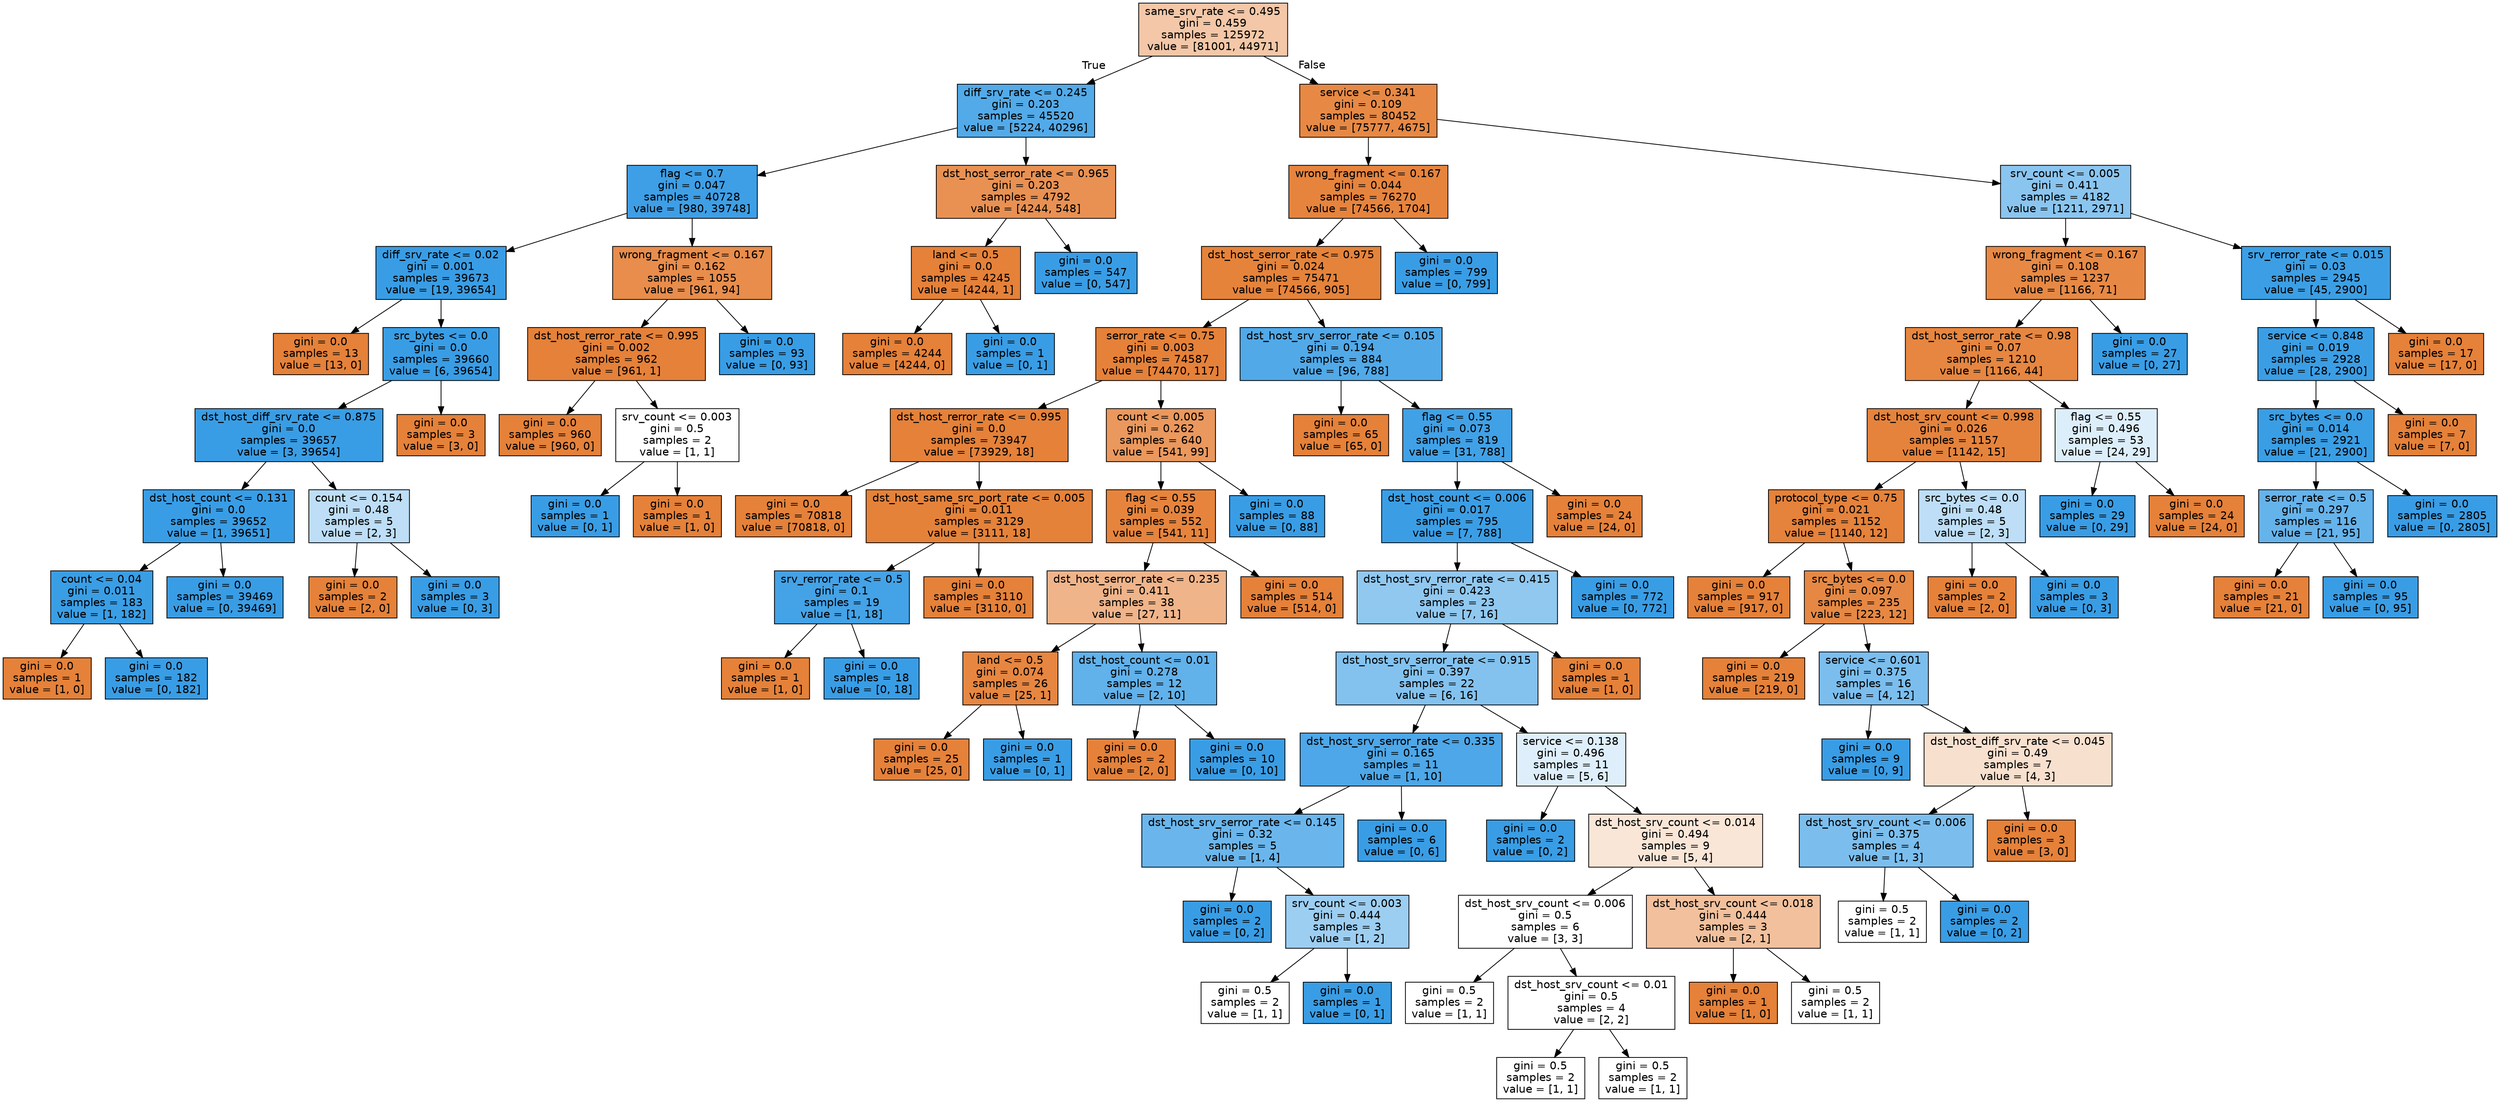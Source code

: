 digraph Tree {
node [shape=box, style="filled", color="black", fontname="helvetica"] ;
edge [fontname="helvetica"] ;
0 [label="same_srv_rate <= 0.495\ngini = 0.459\nsamples = 125972\nvalue = [81001, 44971]", fillcolor="#f3c7a7"] ;
1 [label="diff_srv_rate <= 0.245\ngini = 0.203\nsamples = 45520\nvalue = [5224, 40296]", fillcolor="#53aae8"] ;
0 -> 1 [labeldistance=2.5, labelangle=45, headlabel="True"] ;
2 [label="flag <= 0.7\ngini = 0.047\nsamples = 40728\nvalue = [980, 39748]", fillcolor="#3e9fe6"] ;
1 -> 2 ;
3 [label="diff_srv_rate <= 0.02\ngini = 0.001\nsamples = 39673\nvalue = [19, 39654]", fillcolor="#399de5"] ;
2 -> 3 ;
4 [label="gini = 0.0\nsamples = 13\nvalue = [13, 0]", fillcolor="#e58139"] ;
3 -> 4 ;
5 [label="src_bytes <= 0.0\ngini = 0.0\nsamples = 39660\nvalue = [6, 39654]", fillcolor="#399de5"] ;
3 -> 5 ;
6 [label="dst_host_diff_srv_rate <= 0.875\ngini = 0.0\nsamples = 39657\nvalue = [3, 39654]", fillcolor="#399de5"] ;
5 -> 6 ;
7 [label="dst_host_count <= 0.131\ngini = 0.0\nsamples = 39652\nvalue = [1, 39651]", fillcolor="#399de5"] ;
6 -> 7 ;
8 [label="count <= 0.04\ngini = 0.011\nsamples = 183\nvalue = [1, 182]", fillcolor="#3a9ee5"] ;
7 -> 8 ;
9 [label="gini = 0.0\nsamples = 1\nvalue = [1, 0]", fillcolor="#e58139"] ;
8 -> 9 ;
10 [label="gini = 0.0\nsamples = 182\nvalue = [0, 182]", fillcolor="#399de5"] ;
8 -> 10 ;
11 [label="gini = 0.0\nsamples = 39469\nvalue = [0, 39469]", fillcolor="#399de5"] ;
7 -> 11 ;
12 [label="count <= 0.154\ngini = 0.48\nsamples = 5\nvalue = [2, 3]", fillcolor="#bddef6"] ;
6 -> 12 ;
13 [label="gini = 0.0\nsamples = 2\nvalue = [2, 0]", fillcolor="#e58139"] ;
12 -> 13 ;
14 [label="gini = 0.0\nsamples = 3\nvalue = [0, 3]", fillcolor="#399de5"] ;
12 -> 14 ;
15 [label="gini = 0.0\nsamples = 3\nvalue = [3, 0]", fillcolor="#e58139"] ;
5 -> 15 ;
16 [label="wrong_fragment <= 0.167\ngini = 0.162\nsamples = 1055\nvalue = [961, 94]", fillcolor="#e88d4c"] ;
2 -> 16 ;
17 [label="dst_host_rerror_rate <= 0.995\ngini = 0.002\nsamples = 962\nvalue = [961, 1]", fillcolor="#e58139"] ;
16 -> 17 ;
18 [label="gini = 0.0\nsamples = 960\nvalue = [960, 0]", fillcolor="#e58139"] ;
17 -> 18 ;
19 [label="srv_count <= 0.003\ngini = 0.5\nsamples = 2\nvalue = [1, 1]", fillcolor="#ffffff"] ;
17 -> 19 ;
20 [label="gini = 0.0\nsamples = 1\nvalue = [0, 1]", fillcolor="#399de5"] ;
19 -> 20 ;
21 [label="gini = 0.0\nsamples = 1\nvalue = [1, 0]", fillcolor="#e58139"] ;
19 -> 21 ;
22 [label="gini = 0.0\nsamples = 93\nvalue = [0, 93]", fillcolor="#399de5"] ;
16 -> 22 ;
23 [label="dst_host_serror_rate <= 0.965\ngini = 0.203\nsamples = 4792\nvalue = [4244, 548]", fillcolor="#e89153"] ;
1 -> 23 ;
24 [label="land <= 0.5\ngini = 0.0\nsamples = 4245\nvalue = [4244, 1]", fillcolor="#e58139"] ;
23 -> 24 ;
25 [label="gini = 0.0\nsamples = 4244\nvalue = [4244, 0]", fillcolor="#e58139"] ;
24 -> 25 ;
26 [label="gini = 0.0\nsamples = 1\nvalue = [0, 1]", fillcolor="#399de5"] ;
24 -> 26 ;
27 [label="gini = 0.0\nsamples = 547\nvalue = [0, 547]", fillcolor="#399de5"] ;
23 -> 27 ;
28 [label="service <= 0.341\ngini = 0.109\nsamples = 80452\nvalue = [75777, 4675]", fillcolor="#e78945"] ;
0 -> 28 [labeldistance=2.5, labelangle=-45, headlabel="False"] ;
29 [label="wrong_fragment <= 0.167\ngini = 0.044\nsamples = 76270\nvalue = [74566, 1704]", fillcolor="#e6843e"] ;
28 -> 29 ;
30 [label="dst_host_serror_rate <= 0.975\ngini = 0.024\nsamples = 75471\nvalue = [74566, 905]", fillcolor="#e5833b"] ;
29 -> 30 ;
31 [label="serror_rate <= 0.75\ngini = 0.003\nsamples = 74587\nvalue = [74470, 117]", fillcolor="#e58139"] ;
30 -> 31 ;
32 [label="dst_host_rerror_rate <= 0.995\ngini = 0.0\nsamples = 73947\nvalue = [73929, 18]", fillcolor="#e58139"] ;
31 -> 32 ;
33 [label="gini = 0.0\nsamples = 70818\nvalue = [70818, 0]", fillcolor="#e58139"] ;
32 -> 33 ;
34 [label="dst_host_same_src_port_rate <= 0.005\ngini = 0.011\nsamples = 3129\nvalue = [3111, 18]", fillcolor="#e5823a"] ;
32 -> 34 ;
35 [label="srv_rerror_rate <= 0.5\ngini = 0.1\nsamples = 19\nvalue = [1, 18]", fillcolor="#44a2e6"] ;
34 -> 35 ;
36 [label="gini = 0.0\nsamples = 1\nvalue = [1, 0]", fillcolor="#e58139"] ;
35 -> 36 ;
37 [label="gini = 0.0\nsamples = 18\nvalue = [0, 18]", fillcolor="#399de5"] ;
35 -> 37 ;
38 [label="gini = 0.0\nsamples = 3110\nvalue = [3110, 0]", fillcolor="#e58139"] ;
34 -> 38 ;
39 [label="count <= 0.005\ngini = 0.262\nsamples = 640\nvalue = [541, 99]", fillcolor="#ea985d"] ;
31 -> 39 ;
40 [label="flag <= 0.55\ngini = 0.039\nsamples = 552\nvalue = [541, 11]", fillcolor="#e6843d"] ;
39 -> 40 ;
41 [label="dst_host_serror_rate <= 0.235\ngini = 0.411\nsamples = 38\nvalue = [27, 11]", fillcolor="#f0b48a"] ;
40 -> 41 ;
42 [label="land <= 0.5\ngini = 0.074\nsamples = 26\nvalue = [25, 1]", fillcolor="#e68641"] ;
41 -> 42 ;
43 [label="gini = 0.0\nsamples = 25\nvalue = [25, 0]", fillcolor="#e58139"] ;
42 -> 43 ;
44 [label="gini = 0.0\nsamples = 1\nvalue = [0, 1]", fillcolor="#399de5"] ;
42 -> 44 ;
45 [label="dst_host_count <= 0.01\ngini = 0.278\nsamples = 12\nvalue = [2, 10]", fillcolor="#61b1ea"] ;
41 -> 45 ;
46 [label="gini = 0.0\nsamples = 2\nvalue = [2, 0]", fillcolor="#e58139"] ;
45 -> 46 ;
47 [label="gini = 0.0\nsamples = 10\nvalue = [0, 10]", fillcolor="#399de5"] ;
45 -> 47 ;
48 [label="gini = 0.0\nsamples = 514\nvalue = [514, 0]", fillcolor="#e58139"] ;
40 -> 48 ;
49 [label="gini = 0.0\nsamples = 88\nvalue = [0, 88]", fillcolor="#399de5"] ;
39 -> 49 ;
50 [label="dst_host_srv_serror_rate <= 0.105\ngini = 0.194\nsamples = 884\nvalue = [96, 788]", fillcolor="#51a9e8"] ;
30 -> 50 ;
51 [label="gini = 0.0\nsamples = 65\nvalue = [65, 0]", fillcolor="#e58139"] ;
50 -> 51 ;
52 [label="flag <= 0.55\ngini = 0.073\nsamples = 819\nvalue = [31, 788]", fillcolor="#41a1e6"] ;
50 -> 52 ;
53 [label="dst_host_count <= 0.006\ngini = 0.017\nsamples = 795\nvalue = [7, 788]", fillcolor="#3b9ee5"] ;
52 -> 53 ;
54 [label="dst_host_srv_rerror_rate <= 0.415\ngini = 0.423\nsamples = 23\nvalue = [7, 16]", fillcolor="#90c8f0"] ;
53 -> 54 ;
55 [label="dst_host_srv_serror_rate <= 0.915\ngini = 0.397\nsamples = 22\nvalue = [6, 16]", fillcolor="#83c2ef"] ;
54 -> 55 ;
56 [label="dst_host_srv_serror_rate <= 0.335\ngini = 0.165\nsamples = 11\nvalue = [1, 10]", fillcolor="#4da7e8"] ;
55 -> 56 ;
57 [label="dst_host_srv_serror_rate <= 0.145\ngini = 0.32\nsamples = 5\nvalue = [1, 4]", fillcolor="#6ab6ec"] ;
56 -> 57 ;
58 [label="gini = 0.0\nsamples = 2\nvalue = [0, 2]", fillcolor="#399de5"] ;
57 -> 58 ;
59 [label="srv_count <= 0.003\ngini = 0.444\nsamples = 3\nvalue = [1, 2]", fillcolor="#9ccef2"] ;
57 -> 59 ;
60 [label="gini = 0.5\nsamples = 2\nvalue = [1, 1]", fillcolor="#ffffff"] ;
59 -> 60 ;
61 [label="gini = 0.0\nsamples = 1\nvalue = [0, 1]", fillcolor="#399de5"] ;
59 -> 61 ;
62 [label="gini = 0.0\nsamples = 6\nvalue = [0, 6]", fillcolor="#399de5"] ;
56 -> 62 ;
63 [label="service <= 0.138\ngini = 0.496\nsamples = 11\nvalue = [5, 6]", fillcolor="#deeffb"] ;
55 -> 63 ;
64 [label="gini = 0.0\nsamples = 2\nvalue = [0, 2]", fillcolor="#399de5"] ;
63 -> 64 ;
65 [label="dst_host_srv_count <= 0.014\ngini = 0.494\nsamples = 9\nvalue = [5, 4]", fillcolor="#fae6d7"] ;
63 -> 65 ;
66 [label="dst_host_srv_count <= 0.006\ngini = 0.5\nsamples = 6\nvalue = [3, 3]", fillcolor="#ffffff"] ;
65 -> 66 ;
67 [label="gini = 0.5\nsamples = 2\nvalue = [1, 1]", fillcolor="#ffffff"] ;
66 -> 67 ;
68 [label="dst_host_srv_count <= 0.01\ngini = 0.5\nsamples = 4\nvalue = [2, 2]", fillcolor="#ffffff"] ;
66 -> 68 ;
69 [label="gini = 0.5\nsamples = 2\nvalue = [1, 1]", fillcolor="#ffffff"] ;
68 -> 69 ;
70 [label="gini = 0.5\nsamples = 2\nvalue = [1, 1]", fillcolor="#ffffff"] ;
68 -> 70 ;
71 [label="dst_host_srv_count <= 0.018\ngini = 0.444\nsamples = 3\nvalue = [2, 1]", fillcolor="#f2c09c"] ;
65 -> 71 ;
72 [label="gini = 0.0\nsamples = 1\nvalue = [1, 0]", fillcolor="#e58139"] ;
71 -> 72 ;
73 [label="gini = 0.5\nsamples = 2\nvalue = [1, 1]", fillcolor="#ffffff"] ;
71 -> 73 ;
74 [label="gini = 0.0\nsamples = 1\nvalue = [1, 0]", fillcolor="#e58139"] ;
54 -> 74 ;
75 [label="gini = 0.0\nsamples = 772\nvalue = [0, 772]", fillcolor="#399de5"] ;
53 -> 75 ;
76 [label="gini = 0.0\nsamples = 24\nvalue = [24, 0]", fillcolor="#e58139"] ;
52 -> 76 ;
77 [label="gini = 0.0\nsamples = 799\nvalue = [0, 799]", fillcolor="#399de5"] ;
29 -> 77 ;
78 [label="srv_count <= 0.005\ngini = 0.411\nsamples = 4182\nvalue = [1211, 2971]", fillcolor="#8ac5f0"] ;
28 -> 78 ;
79 [label="wrong_fragment <= 0.167\ngini = 0.108\nsamples = 1237\nvalue = [1166, 71]", fillcolor="#e78945"] ;
78 -> 79 ;
80 [label="dst_host_serror_rate <= 0.98\ngini = 0.07\nsamples = 1210\nvalue = [1166, 44]", fillcolor="#e68640"] ;
79 -> 80 ;
81 [label="dst_host_srv_count <= 0.998\ngini = 0.026\nsamples = 1157\nvalue = [1142, 15]", fillcolor="#e5833c"] ;
80 -> 81 ;
82 [label="protocol_type <= 0.75\ngini = 0.021\nsamples = 1152\nvalue = [1140, 12]", fillcolor="#e5823b"] ;
81 -> 82 ;
83 [label="gini = 0.0\nsamples = 917\nvalue = [917, 0]", fillcolor="#e58139"] ;
82 -> 83 ;
84 [label="src_bytes <= 0.0\ngini = 0.097\nsamples = 235\nvalue = [223, 12]", fillcolor="#e68844"] ;
82 -> 84 ;
85 [label="gini = 0.0\nsamples = 219\nvalue = [219, 0]", fillcolor="#e58139"] ;
84 -> 85 ;
86 [label="service <= 0.601\ngini = 0.375\nsamples = 16\nvalue = [4, 12]", fillcolor="#7bbeee"] ;
84 -> 86 ;
87 [label="gini = 0.0\nsamples = 9\nvalue = [0, 9]", fillcolor="#399de5"] ;
86 -> 87 ;
88 [label="dst_host_diff_srv_rate <= 0.045\ngini = 0.49\nsamples = 7\nvalue = [4, 3]", fillcolor="#f8e0ce"] ;
86 -> 88 ;
89 [label="dst_host_srv_count <= 0.006\ngini = 0.375\nsamples = 4\nvalue = [1, 3]", fillcolor="#7bbeee"] ;
88 -> 89 ;
90 [label="gini = 0.5\nsamples = 2\nvalue = [1, 1]", fillcolor="#ffffff"] ;
89 -> 90 ;
91 [label="gini = 0.0\nsamples = 2\nvalue = [0, 2]", fillcolor="#399de5"] ;
89 -> 91 ;
92 [label="gini = 0.0\nsamples = 3\nvalue = [3, 0]", fillcolor="#e58139"] ;
88 -> 92 ;
93 [label="src_bytes <= 0.0\ngini = 0.48\nsamples = 5\nvalue = [2, 3]", fillcolor="#bddef6"] ;
81 -> 93 ;
94 [label="gini = 0.0\nsamples = 2\nvalue = [2, 0]", fillcolor="#e58139"] ;
93 -> 94 ;
95 [label="gini = 0.0\nsamples = 3\nvalue = [0, 3]", fillcolor="#399de5"] ;
93 -> 95 ;
96 [label="flag <= 0.55\ngini = 0.496\nsamples = 53\nvalue = [24, 29]", fillcolor="#ddeefb"] ;
80 -> 96 ;
97 [label="gini = 0.0\nsamples = 29\nvalue = [0, 29]", fillcolor="#399de5"] ;
96 -> 97 ;
98 [label="gini = 0.0\nsamples = 24\nvalue = [24, 0]", fillcolor="#e58139"] ;
96 -> 98 ;
99 [label="gini = 0.0\nsamples = 27\nvalue = [0, 27]", fillcolor="#399de5"] ;
79 -> 99 ;
100 [label="srv_rerror_rate <= 0.015\ngini = 0.03\nsamples = 2945\nvalue = [45, 2900]", fillcolor="#3c9fe5"] ;
78 -> 100 ;
101 [label="service <= 0.848\ngini = 0.019\nsamples = 2928\nvalue = [28, 2900]", fillcolor="#3b9ee5"] ;
100 -> 101 ;
102 [label="src_bytes <= 0.0\ngini = 0.014\nsamples = 2921\nvalue = [21, 2900]", fillcolor="#3a9ee5"] ;
101 -> 102 ;
103 [label="serror_rate <= 0.5\ngini = 0.297\nsamples = 116\nvalue = [21, 95]", fillcolor="#65b3eb"] ;
102 -> 103 ;
104 [label="gini = 0.0\nsamples = 21\nvalue = [21, 0]", fillcolor="#e58139"] ;
103 -> 104 ;
105 [label="gini = 0.0\nsamples = 95\nvalue = [0, 95]", fillcolor="#399de5"] ;
103 -> 105 ;
106 [label="gini = 0.0\nsamples = 2805\nvalue = [0, 2805]", fillcolor="#399de5"] ;
102 -> 106 ;
107 [label="gini = 0.0\nsamples = 7\nvalue = [7, 0]", fillcolor="#e58139"] ;
101 -> 107 ;
108 [label="gini = 0.0\nsamples = 17\nvalue = [17, 0]", fillcolor="#e58139"] ;
100 -> 108 ;
}